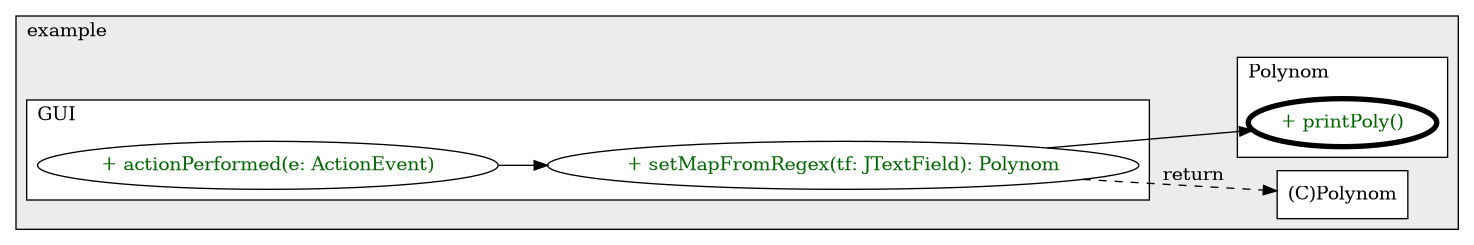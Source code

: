 @startuml

/' diagram meta data start
config=CallConfiguration;
{
  "rootMethod": "org.example.Polynom#printPoly()",
  "projectClassification": {
    "searchMode": "OpenProject", // OpenProject, AllProjects
    "includedProjects": "",
    "pathEndKeywords": "*.impl",
    "isClientPath": "",
    "isClientName": "",
    "isTestPath": "",
    "isTestName": "",
    "isMappingPath": "",
    "isMappingName": "",
    "isDataAccessPath": "",
    "isDataAccessName": "",
    "isDataStructurePath": "",
    "isDataStructureName": "",
    "isInterfaceStructuresPath": "",
    "isInterfaceStructuresName": "",
    "isEntryPointPath": "",
    "isEntryPointName": "",
    "treatFinalFieldsAsMandatory": false
  },
  "graphRestriction": {
    "classPackageExcludeFilter": "",
    "classPackageIncludeFilter": "",
    "classNameExcludeFilter": "",
    "classNameIncludeFilter": "",
    "methodNameExcludeFilter": "",
    "methodNameIncludeFilter": "",
    "removeByInheritance": "", // inheritance/annotation based filtering is done in a second step
    "removeByAnnotation": "",
    "removeByClassPackage": "", // cleanup the graph after inheritance/annotation based filtering is done
    "removeByClassName": "",
    "cutMappings": false,
    "cutEnum": true,
    "cutTests": true,
    "cutClient": true,
    "cutDataAccess": true,
    "cutInterfaceStructures": true,
    "cutDataStructures": true,
    "cutGetterAndSetter": true,
    "cutConstructors": true
  },
  "graphTraversal": {
    "forwardDepth": 3,
    "backwardDepth": 3,
    "classPackageExcludeFilter": "",
    "classPackageIncludeFilter": "",
    "classNameExcludeFilter": "",
    "classNameIncludeFilter": "",
    "methodNameExcludeFilter": "",
    "methodNameIncludeFilter": "",
    "hideMappings": false,
    "hideDataStructures": false,
    "hidePrivateMethods": true,
    "hideInterfaceCalls": true, // indirection: implementation -> interface (is hidden) -> implementation
    "onlyShowApplicationEntryPoints": false, // root node is included
    "useMethodCallsForStructureDiagram": "ForwardOnly" // ForwardOnly, BothDirections, No
  },
  "details": {
    "aggregation": "GroupByClass", // ByClass, GroupByClass, None
    "showMethodParametersTypes": true,
    "showMethodParametersNames": true,
    "showMethodReturnType": true,
    "showPackageLevels": 2,
    "showCallOrder": false,
    "edgeMode": "TypesAndMethods", // TypesOnly, MethodsOnly, TypesAndMethods, MethodsAndDirectTypeUsage
    "showDetailedClassStructure": false
  },
  "rootClass": "org.example.Polynom",
  "extensionCallbackMethod": "" // qualified.class.name#methodName - signature: public static String method(String)
}
diagram meta data end '/



digraph g {
    rankdir="LR"
    splines=polyline
    

'nodes 
subgraph cluster_1322970774 { 
   	label=example
	labeljust=l
	fillcolor="#ececec"
	style=filled
   
   Polynom1526836320[
	label="(C)Polynom"
	style=filled
	shape=rect
	fillcolor="#FFFFFF"
];

subgraph cluster_1413243858 { 
   	label=Polynom
	labeljust=l
	fillcolor=white
	style=filled
   
   Polynom1526836320XXXprintPoly0[
	label="+ printPoly()"
	style=filled
	fillcolor=white
	tooltip="Polynom

null"
	penwidth=4
	fontcolor=darkgreen
];
} 

subgraph cluster_1873443469 { 
   	label=GUI
	labeljust=l
	fillcolor=white
	style=filled
   
   GUI1526836320XXXactionPerformed1067311644[
	label="+ actionPerformed(e: ActionEvent)"
	style=filled
	fillcolor=white
	tooltip="GUI

null"
	fontcolor=darkgreen
];

GUI1526836320XXXsetMapFromRegex714116445[
	label="+ setMapFromRegex(tf: JTextField): Polynom"
	style=filled
	fillcolor=white
	tooltip="GUI

null"
	fontcolor=darkgreen
];
} 
} 

'edges    
GUI1526836320XXXactionPerformed1067311644 -> GUI1526836320XXXsetMapFromRegex714116445;
GUI1526836320XXXsetMapFromRegex714116445 -> Polynom1526836320XXXprintPoly0;
GUI1526836320XXXsetMapFromRegex714116445 -> Polynom1526836320[label=return, style=dashed];
    
}
@enduml